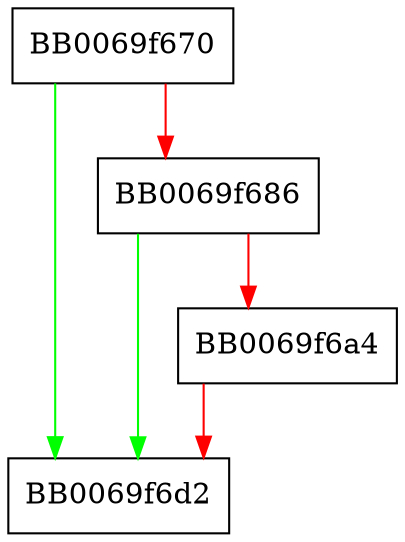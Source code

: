 digraph camellia_256_cfb_newctx {
  node [shape="box"];
  graph [splines=ortho];
  BB0069f670 -> BB0069f6d2 [color="green"];
  BB0069f670 -> BB0069f686 [color="red"];
  BB0069f686 -> BB0069f6d2 [color="green"];
  BB0069f686 -> BB0069f6a4 [color="red"];
  BB0069f6a4 -> BB0069f6d2 [color="red"];
}
